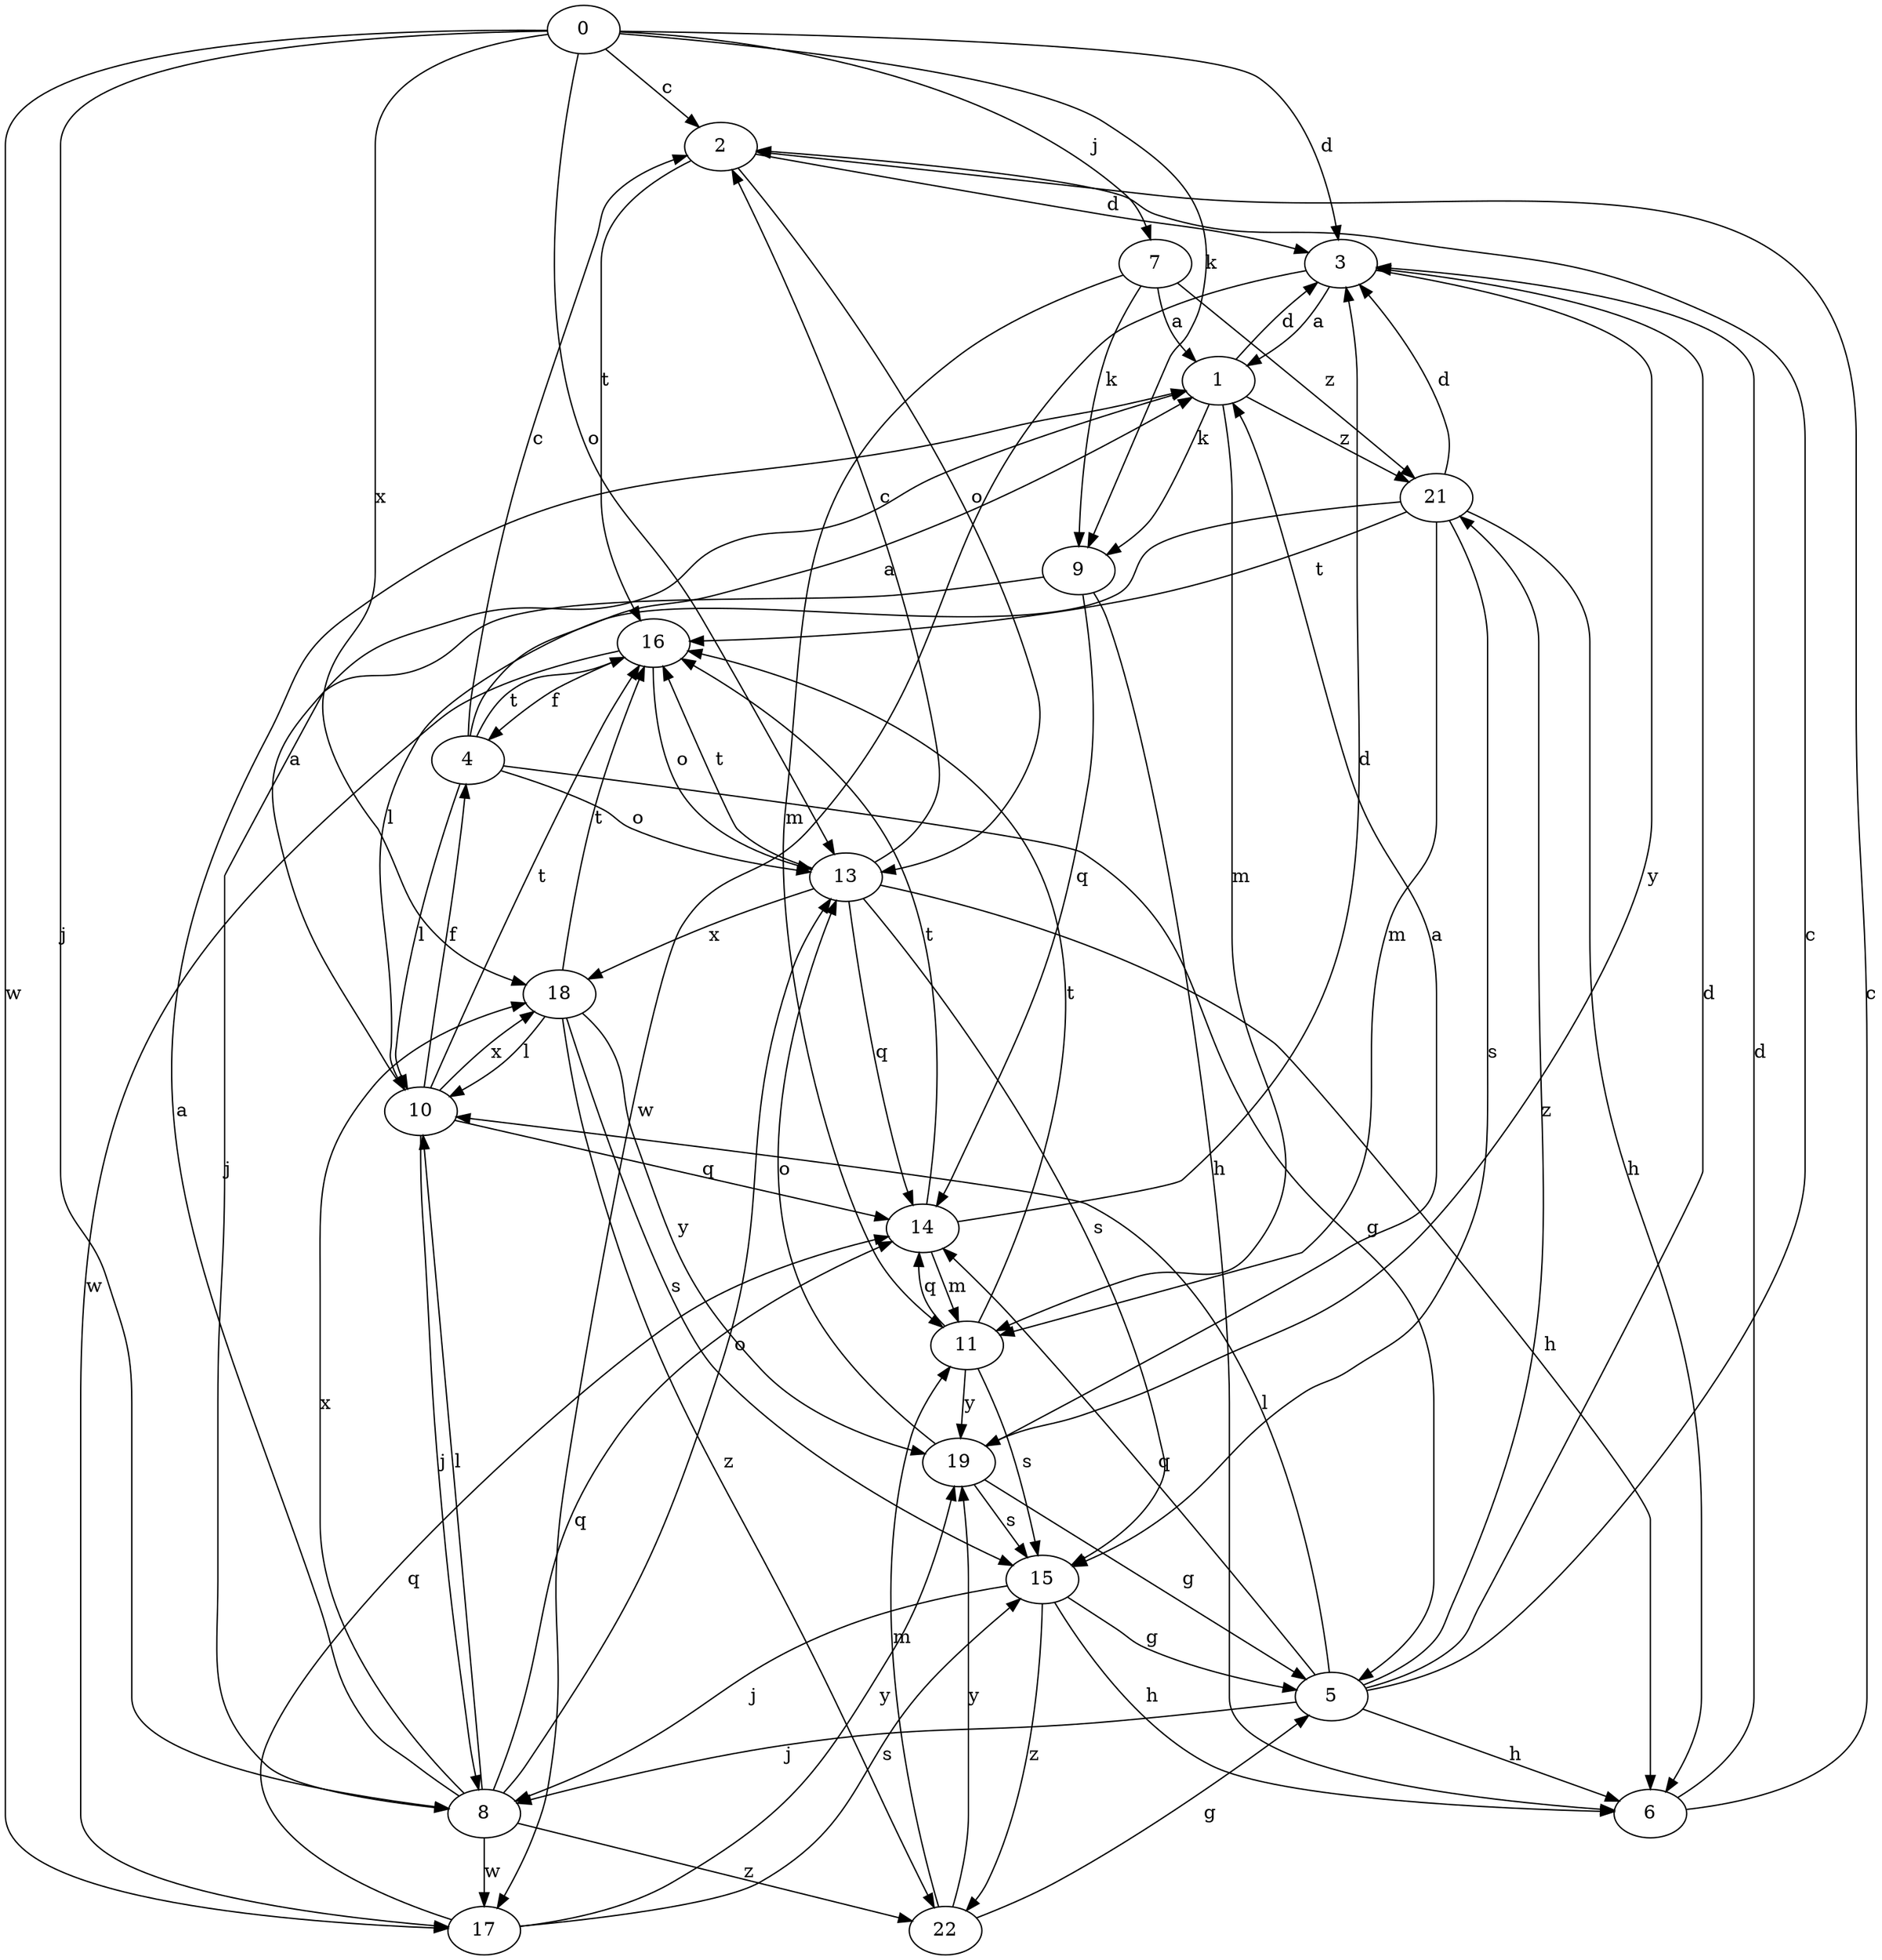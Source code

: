 strict digraph  {
0;
1;
2;
3;
4;
5;
6;
7;
8;
9;
10;
11;
13;
14;
15;
16;
17;
18;
19;
21;
22;
0 -> 2  [label=c];
0 -> 3  [label=d];
0 -> 7  [label=j];
0 -> 8  [label=j];
0 -> 9  [label=k];
0 -> 13  [label=o];
0 -> 17  [label=w];
0 -> 18  [label=x];
1 -> 3  [label=d];
1 -> 9  [label=k];
1 -> 11  [label=m];
1 -> 21  [label=z];
2 -> 3  [label=d];
2 -> 13  [label=o];
2 -> 16  [label=t];
3 -> 1  [label=a];
3 -> 17  [label=w];
3 -> 19  [label=y];
4 -> 1  [label=a];
4 -> 2  [label=c];
4 -> 5  [label=g];
4 -> 10  [label=l];
4 -> 13  [label=o];
4 -> 16  [label=t];
5 -> 2  [label=c];
5 -> 3  [label=d];
5 -> 6  [label=h];
5 -> 8  [label=j];
5 -> 10  [label=l];
5 -> 14  [label=q];
5 -> 21  [label=z];
6 -> 2  [label=c];
6 -> 3  [label=d];
7 -> 1  [label=a];
7 -> 9  [label=k];
7 -> 11  [label=m];
7 -> 21  [label=z];
8 -> 1  [label=a];
8 -> 10  [label=l];
8 -> 13  [label=o];
8 -> 14  [label=q];
8 -> 17  [label=w];
8 -> 18  [label=x];
8 -> 22  [label=z];
9 -> 6  [label=h];
9 -> 8  [label=j];
9 -> 14  [label=q];
10 -> 1  [label=a];
10 -> 4  [label=f];
10 -> 8  [label=j];
10 -> 14  [label=q];
10 -> 16  [label=t];
10 -> 18  [label=x];
11 -> 14  [label=q];
11 -> 15  [label=s];
11 -> 16  [label=t];
11 -> 19  [label=y];
13 -> 2  [label=c];
13 -> 6  [label=h];
13 -> 14  [label=q];
13 -> 15  [label=s];
13 -> 16  [label=t];
13 -> 18  [label=x];
14 -> 3  [label=d];
14 -> 11  [label=m];
14 -> 16  [label=t];
15 -> 5  [label=g];
15 -> 6  [label=h];
15 -> 8  [label=j];
15 -> 22  [label=z];
16 -> 4  [label=f];
16 -> 13  [label=o];
16 -> 17  [label=w];
17 -> 14  [label=q];
17 -> 15  [label=s];
17 -> 19  [label=y];
18 -> 10  [label=l];
18 -> 15  [label=s];
18 -> 16  [label=t];
18 -> 19  [label=y];
18 -> 22  [label=z];
19 -> 1  [label=a];
19 -> 5  [label=g];
19 -> 13  [label=o];
19 -> 15  [label=s];
21 -> 3  [label=d];
21 -> 6  [label=h];
21 -> 10  [label=l];
21 -> 11  [label=m];
21 -> 15  [label=s];
21 -> 16  [label=t];
22 -> 5  [label=g];
22 -> 11  [label=m];
22 -> 19  [label=y];
}
